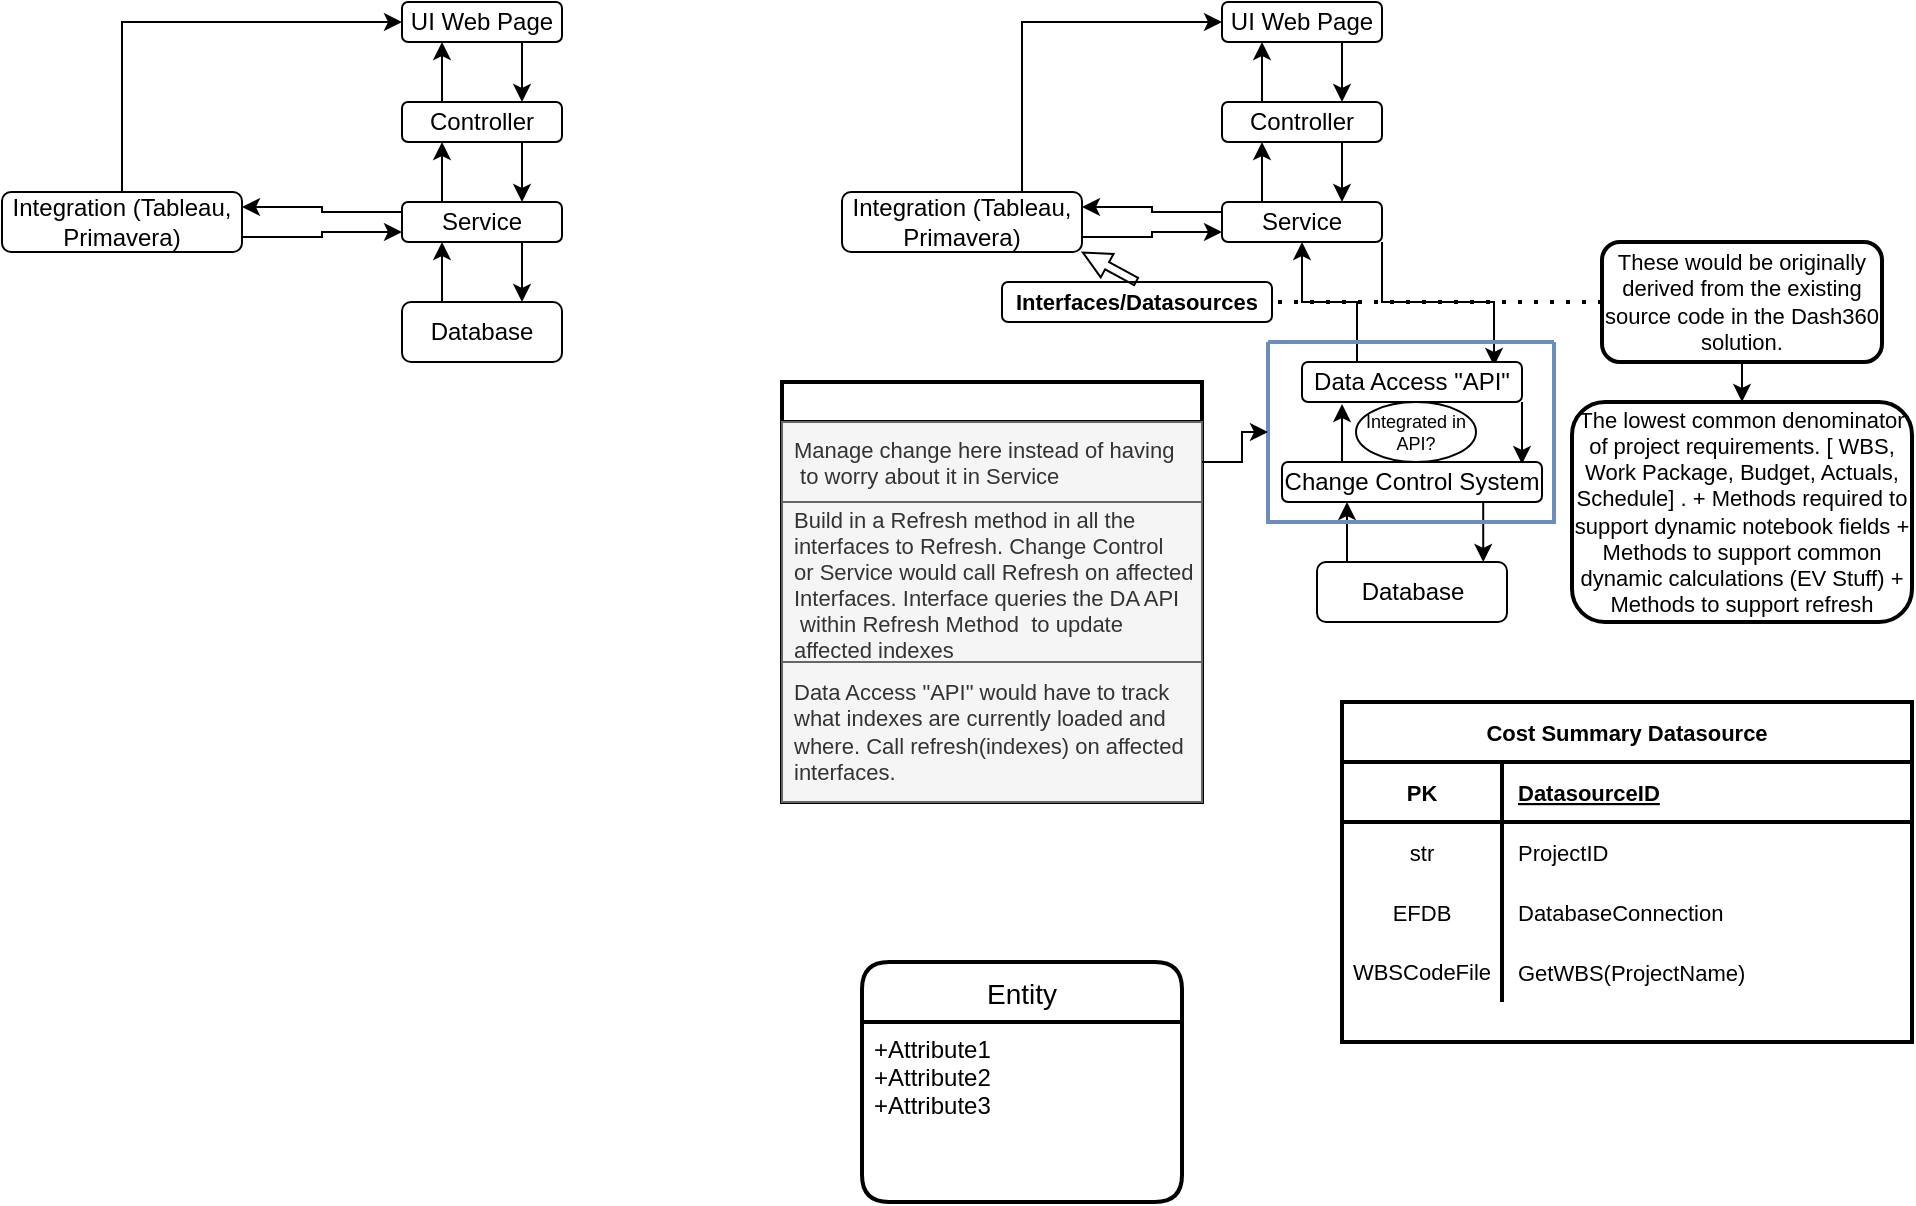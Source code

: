 <mxfile version="20.1.1" type="github">
  <diagram id="zAPG3s6eNBlKXScx0uPv" name="Page-1">
    <mxGraphModel dx="2035" dy="635" grid="1" gridSize="10" guides="1" tooltips="1" connect="1" arrows="1" fold="1" page="1" pageScale="1" pageWidth="850" pageHeight="1100" math="0" shadow="0">
      <root>
        <mxCell id="0" />
        <mxCell id="1" parent="0" />
        <mxCell id="6c2BMC_qpxblbNM1LoXK-9" style="edgeStyle=orthogonalEdgeStyle;rounded=0;orthogonalLoop=1;jettySize=auto;html=1;exitX=0.75;exitY=1;exitDx=0;exitDy=0;entryX=0.75;entryY=0;entryDx=0;entryDy=0;" edge="1" parent="1" source="6c2BMC_qpxblbNM1LoXK-1" target="6c2BMC_qpxblbNM1LoXK-6">
          <mxGeometry relative="1" as="geometry" />
        </mxCell>
        <mxCell id="6c2BMC_qpxblbNM1LoXK-1" value="UI Web Page" style="rounded=1;whiteSpace=wrap;html=1;" vertex="1" parent="1">
          <mxGeometry x="490" y="40" width="80" height="20" as="geometry" />
        </mxCell>
        <mxCell id="6c2BMC_qpxblbNM1LoXK-10" style="edgeStyle=orthogonalEdgeStyle;rounded=0;orthogonalLoop=1;jettySize=auto;html=1;exitX=0.75;exitY=1;exitDx=0;exitDy=0;entryX=0.75;entryY=0;entryDx=0;entryDy=0;" edge="1" parent="1" source="6c2BMC_qpxblbNM1LoXK-6" target="6c2BMC_qpxblbNM1LoXK-7">
          <mxGeometry relative="1" as="geometry" />
        </mxCell>
        <mxCell id="6c2BMC_qpxblbNM1LoXK-18" style="edgeStyle=orthogonalEdgeStyle;rounded=0;orthogonalLoop=1;jettySize=auto;html=1;exitX=0.25;exitY=0;exitDx=0;exitDy=0;entryX=0.25;entryY=1;entryDx=0;entryDy=0;" edge="1" parent="1" source="6c2BMC_qpxblbNM1LoXK-6" target="6c2BMC_qpxblbNM1LoXK-1">
          <mxGeometry relative="1" as="geometry" />
        </mxCell>
        <mxCell id="6c2BMC_qpxblbNM1LoXK-6" value="Controller" style="rounded=1;whiteSpace=wrap;html=1;" vertex="1" parent="1">
          <mxGeometry x="490" y="90" width="80" height="20" as="geometry" />
        </mxCell>
        <mxCell id="6c2BMC_qpxblbNM1LoXK-15" style="edgeStyle=orthogonalEdgeStyle;rounded=0;orthogonalLoop=1;jettySize=auto;html=1;exitX=0;exitY=0.25;exitDx=0;exitDy=0;entryX=1;entryY=0.25;entryDx=0;entryDy=0;" edge="1" parent="1" source="6c2BMC_qpxblbNM1LoXK-7" target="6c2BMC_qpxblbNM1LoXK-13">
          <mxGeometry relative="1" as="geometry" />
        </mxCell>
        <mxCell id="6c2BMC_qpxblbNM1LoXK-17" style="edgeStyle=orthogonalEdgeStyle;rounded=0;orthogonalLoop=1;jettySize=auto;html=1;exitX=0.25;exitY=0;exitDx=0;exitDy=0;entryX=0.25;entryY=1;entryDx=0;entryDy=0;" edge="1" parent="1" source="6c2BMC_qpxblbNM1LoXK-7" target="6c2BMC_qpxblbNM1LoXK-6">
          <mxGeometry relative="1" as="geometry" />
        </mxCell>
        <mxCell id="6c2BMC_qpxblbNM1LoXK-51" style="edgeStyle=orthogonalEdgeStyle;rounded=0;orthogonalLoop=1;jettySize=auto;html=1;exitX=1;exitY=1;exitDx=0;exitDy=0;entryX=0.873;entryY=0.1;entryDx=0;entryDy=0;entryPerimeter=0;fontSize=9;" edge="1" parent="1" source="6c2BMC_qpxblbNM1LoXK-7" target="6c2BMC_qpxblbNM1LoXK-21">
          <mxGeometry relative="1" as="geometry" />
        </mxCell>
        <mxCell id="6c2BMC_qpxblbNM1LoXK-7" value="Service" style="rounded=1;whiteSpace=wrap;html=1;" vertex="1" parent="1">
          <mxGeometry x="490" y="140" width="80" height="20" as="geometry" />
        </mxCell>
        <mxCell id="6c2BMC_qpxblbNM1LoXK-82" style="edgeStyle=orthogonalEdgeStyle;rounded=0;orthogonalLoop=1;jettySize=auto;html=1;exitX=0.25;exitY=0;exitDx=0;exitDy=0;entryX=0.25;entryY=1;entryDx=0;entryDy=0;fontSize=11;" edge="1" parent="1" source="6c2BMC_qpxblbNM1LoXK-11" target="6c2BMC_qpxblbNM1LoXK-22">
          <mxGeometry relative="1" as="geometry" />
        </mxCell>
        <mxCell id="6c2BMC_qpxblbNM1LoXK-11" value="Database" style="rounded=1;whiteSpace=wrap;html=1;" vertex="1" parent="1">
          <mxGeometry x="537.5" y="320" width="95" height="30" as="geometry" />
        </mxCell>
        <mxCell id="6c2BMC_qpxblbNM1LoXK-14" style="edgeStyle=orthogonalEdgeStyle;rounded=0;orthogonalLoop=1;jettySize=auto;html=1;exitX=1;exitY=0.75;exitDx=0;exitDy=0;entryX=0;entryY=0.75;entryDx=0;entryDy=0;" edge="1" parent="1" source="6c2BMC_qpxblbNM1LoXK-13" target="6c2BMC_qpxblbNM1LoXK-7">
          <mxGeometry relative="1" as="geometry" />
        </mxCell>
        <mxCell id="6c2BMC_qpxblbNM1LoXK-19" style="edgeStyle=orthogonalEdgeStyle;rounded=0;orthogonalLoop=1;jettySize=auto;html=1;exitX=0.75;exitY=0;exitDx=0;exitDy=0;entryX=0;entryY=0.5;entryDx=0;entryDy=0;" edge="1" parent="1" source="6c2BMC_qpxblbNM1LoXK-13" target="6c2BMC_qpxblbNM1LoXK-1">
          <mxGeometry relative="1" as="geometry" />
        </mxCell>
        <mxCell id="6c2BMC_qpxblbNM1LoXK-13" value="Integration (Tableau, Primavera)" style="rounded=1;whiteSpace=wrap;html=1;" vertex="1" parent="1">
          <mxGeometry x="300" y="135" width="120" height="30" as="geometry" />
        </mxCell>
        <mxCell id="6c2BMC_qpxblbNM1LoXK-53" style="edgeStyle=orthogonalEdgeStyle;rounded=0;orthogonalLoop=1;jettySize=auto;html=1;exitX=0.25;exitY=0;exitDx=0;exitDy=0;entryX=0.5;entryY=1;entryDx=0;entryDy=0;fontSize=9;" edge="1" parent="1" source="6c2BMC_qpxblbNM1LoXK-21" target="6c2BMC_qpxblbNM1LoXK-7">
          <mxGeometry relative="1" as="geometry" />
        </mxCell>
        <mxCell id="6c2BMC_qpxblbNM1LoXK-59" style="edgeStyle=orthogonalEdgeStyle;rounded=0;orthogonalLoop=1;jettySize=auto;html=1;exitX=1;exitY=1;exitDx=0;exitDy=0;entryX=0.923;entryY=0.05;entryDx=0;entryDy=0;entryPerimeter=0;fontSize=11;" edge="1" parent="1" source="6c2BMC_qpxblbNM1LoXK-21" target="6c2BMC_qpxblbNM1LoXK-22">
          <mxGeometry relative="1" as="geometry" />
        </mxCell>
        <mxCell id="6c2BMC_qpxblbNM1LoXK-21" value="Data Access &quot;API&quot;" style="rounded=1;whiteSpace=wrap;html=1;" vertex="1" parent="1">
          <mxGeometry x="530" y="220" width="110" height="20" as="geometry" />
        </mxCell>
        <mxCell id="6c2BMC_qpxblbNM1LoXK-60" style="edgeStyle=orthogonalEdgeStyle;rounded=0;orthogonalLoop=1;jettySize=auto;html=1;exitX=0.25;exitY=0;exitDx=0;exitDy=0;entryX=0.182;entryY=1.05;entryDx=0;entryDy=0;entryPerimeter=0;fontSize=11;" edge="1" parent="1" source="6c2BMC_qpxblbNM1LoXK-22" target="6c2BMC_qpxblbNM1LoXK-21">
          <mxGeometry relative="1" as="geometry" />
        </mxCell>
        <mxCell id="6c2BMC_qpxblbNM1LoXK-62" style="edgeStyle=orthogonalEdgeStyle;rounded=0;orthogonalLoop=1;jettySize=auto;html=1;exitX=0.75;exitY=1;exitDx=0;exitDy=0;entryX=0.875;entryY=0;entryDx=0;entryDy=0;entryPerimeter=0;fontSize=11;" edge="1" parent="1" source="6c2BMC_qpxblbNM1LoXK-22" target="6c2BMC_qpxblbNM1LoXK-11">
          <mxGeometry relative="1" as="geometry" />
        </mxCell>
        <mxCell id="6c2BMC_qpxblbNM1LoXK-22" value="Change Control System" style="rounded=1;whiteSpace=wrap;html=1;" vertex="1" parent="1">
          <mxGeometry x="520" y="270" width="130" height="20" as="geometry" />
        </mxCell>
        <mxCell id="6c2BMC_qpxblbNM1LoXK-27" style="edgeStyle=orthogonalEdgeStyle;rounded=0;orthogonalLoop=1;jettySize=auto;html=1;exitX=0.75;exitY=1;exitDx=0;exitDy=0;entryX=0.75;entryY=0;entryDx=0;entryDy=0;" edge="1" parent="1" source="6c2BMC_qpxblbNM1LoXK-28" target="6c2BMC_qpxblbNM1LoXK-31">
          <mxGeometry relative="1" as="geometry" />
        </mxCell>
        <mxCell id="6c2BMC_qpxblbNM1LoXK-28" value="UI Web Page" style="rounded=1;whiteSpace=wrap;html=1;" vertex="1" parent="1">
          <mxGeometry x="80" y="40" width="80" height="20" as="geometry" />
        </mxCell>
        <mxCell id="6c2BMC_qpxblbNM1LoXK-29" style="edgeStyle=orthogonalEdgeStyle;rounded=0;orthogonalLoop=1;jettySize=auto;html=1;exitX=0.75;exitY=1;exitDx=0;exitDy=0;entryX=0.75;entryY=0;entryDx=0;entryDy=0;" edge="1" parent="1" source="6c2BMC_qpxblbNM1LoXK-31" target="6c2BMC_qpxblbNM1LoXK-35">
          <mxGeometry relative="1" as="geometry" />
        </mxCell>
        <mxCell id="6c2BMC_qpxblbNM1LoXK-30" style="edgeStyle=orthogonalEdgeStyle;rounded=0;orthogonalLoop=1;jettySize=auto;html=1;exitX=0.25;exitY=0;exitDx=0;exitDy=0;entryX=0.25;entryY=1;entryDx=0;entryDy=0;" edge="1" parent="1" source="6c2BMC_qpxblbNM1LoXK-31" target="6c2BMC_qpxblbNM1LoXK-28">
          <mxGeometry relative="1" as="geometry" />
        </mxCell>
        <mxCell id="6c2BMC_qpxblbNM1LoXK-31" value="Controller" style="rounded=1;whiteSpace=wrap;html=1;" vertex="1" parent="1">
          <mxGeometry x="80" y="90" width="80" height="20" as="geometry" />
        </mxCell>
        <mxCell id="6c2BMC_qpxblbNM1LoXK-32" style="edgeStyle=orthogonalEdgeStyle;rounded=0;orthogonalLoop=1;jettySize=auto;html=1;exitX=0.75;exitY=1;exitDx=0;exitDy=0;entryX=0.75;entryY=0;entryDx=0;entryDy=0;" edge="1" parent="1" source="6c2BMC_qpxblbNM1LoXK-35" target="6c2BMC_qpxblbNM1LoXK-37">
          <mxGeometry relative="1" as="geometry" />
        </mxCell>
        <mxCell id="6c2BMC_qpxblbNM1LoXK-33" style="edgeStyle=orthogonalEdgeStyle;rounded=0;orthogonalLoop=1;jettySize=auto;html=1;exitX=0;exitY=0.25;exitDx=0;exitDy=0;entryX=1;entryY=0.25;entryDx=0;entryDy=0;" edge="1" parent="1" source="6c2BMC_qpxblbNM1LoXK-35" target="6c2BMC_qpxblbNM1LoXK-73">
          <mxGeometry relative="1" as="geometry">
            <mxPoint x="10" y="145" as="targetPoint" />
          </mxGeometry>
        </mxCell>
        <mxCell id="6c2BMC_qpxblbNM1LoXK-34" style="edgeStyle=orthogonalEdgeStyle;rounded=0;orthogonalLoop=1;jettySize=auto;html=1;exitX=0.25;exitY=0;exitDx=0;exitDy=0;entryX=0.25;entryY=1;entryDx=0;entryDy=0;" edge="1" parent="1" source="6c2BMC_qpxblbNM1LoXK-35" target="6c2BMC_qpxblbNM1LoXK-31">
          <mxGeometry relative="1" as="geometry" />
        </mxCell>
        <mxCell id="6c2BMC_qpxblbNM1LoXK-35" value="Service" style="rounded=1;whiteSpace=wrap;html=1;" vertex="1" parent="1">
          <mxGeometry x="80" y="140" width="80" height="20" as="geometry" />
        </mxCell>
        <mxCell id="6c2BMC_qpxblbNM1LoXK-36" style="edgeStyle=orthogonalEdgeStyle;rounded=0;orthogonalLoop=1;jettySize=auto;html=1;exitX=0.25;exitY=0;exitDx=0;exitDy=0;entryX=0.25;entryY=1;entryDx=0;entryDy=0;" edge="1" parent="1" source="6c2BMC_qpxblbNM1LoXK-37" target="6c2BMC_qpxblbNM1LoXK-35">
          <mxGeometry relative="1" as="geometry" />
        </mxCell>
        <mxCell id="6c2BMC_qpxblbNM1LoXK-37" value="Database" style="rounded=1;whiteSpace=wrap;html=1;" vertex="1" parent="1">
          <mxGeometry x="80" y="190" width="80" height="30" as="geometry" />
        </mxCell>
        <mxCell id="6c2BMC_qpxblbNM1LoXK-38" style="edgeStyle=orthogonalEdgeStyle;rounded=0;orthogonalLoop=1;jettySize=auto;html=1;exitX=1;exitY=0.75;exitDx=0;exitDy=0;entryX=0;entryY=0.75;entryDx=0;entryDy=0;" edge="1" parent="1" source="6c2BMC_qpxblbNM1LoXK-73" target="6c2BMC_qpxblbNM1LoXK-35">
          <mxGeometry relative="1" as="geometry">
            <mxPoint x="10" y="155" as="sourcePoint" />
          </mxGeometry>
        </mxCell>
        <mxCell id="6c2BMC_qpxblbNM1LoXK-39" style="edgeStyle=orthogonalEdgeStyle;rounded=0;orthogonalLoop=1;jettySize=auto;html=1;exitX=0.5;exitY=0;exitDx=0;exitDy=0;entryX=0;entryY=0.5;entryDx=0;entryDy=0;" edge="1" parent="1" source="6c2BMC_qpxblbNM1LoXK-73" target="6c2BMC_qpxblbNM1LoXK-28">
          <mxGeometry relative="1" as="geometry">
            <mxPoint x="-10" y="140" as="sourcePoint" />
          </mxGeometry>
        </mxCell>
        <mxCell id="6c2BMC_qpxblbNM1LoXK-45" value="Integrated in API?" style="ellipse;whiteSpace=wrap;html=1;fontSize=9;" vertex="1" parent="1">
          <mxGeometry x="557" y="240" width="60" height="30" as="geometry" />
        </mxCell>
        <mxCell id="6c2BMC_qpxblbNM1LoXK-57" value="" style="endArrow=none;dashed=1;html=1;dashPattern=1 3;strokeWidth=2;rounded=0;fontSize=9;" edge="1" parent="1">
          <mxGeometry width="50" height="50" relative="1" as="geometry">
            <mxPoint x="510" y="190" as="sourcePoint" />
            <mxPoint x="680" y="190" as="targetPoint" />
          </mxGeometry>
        </mxCell>
        <mxCell id="6c2BMC_qpxblbNM1LoXK-58" value="Interfaces/Datasources" style="rounded=1;whiteSpace=wrap;html=1;fontSize=11;fontStyle=1" vertex="1" parent="1">
          <mxGeometry x="380" y="180" width="135" height="20" as="geometry" />
        </mxCell>
        <mxCell id="6c2BMC_qpxblbNM1LoXK-66" value="" style="swimlane;startSize=0;fontSize=11;fillColor=#dae8fc;strokeColor=#6c8ebf;strokeWidth=2;" vertex="1" parent="1">
          <mxGeometry x="513" y="210" width="143" height="90" as="geometry" />
        </mxCell>
        <mxCell id="6c2BMC_qpxblbNM1LoXK-69" value="" style="swimlane;fontStyle=0;childLayout=stackLayout;horizontal=1;startSize=20;horizontalStack=0;resizeParent=1;resizeParentMax=0;resizeLast=0;collapsible=1;marginBottom=0;fontSize=11;strokeWidth=2;" vertex="1" parent="1">
          <mxGeometry x="270" y="230" width="210" height="210" as="geometry">
            <mxRectangle x="590" y="170" width="60" height="30" as="alternateBounds" />
          </mxGeometry>
        </mxCell>
        <mxCell id="6c2BMC_qpxblbNM1LoXK-70" value="Manage change here instead of having&#xa; to worry about it in Service" style="text;strokeColor=#666666;fillColor=#f5f5f5;align=left;verticalAlign=middle;spacingLeft=4;spacingRight=4;overflow=hidden;points=[[0,0.5],[1,0.5]];portConstraint=eastwest;rotatable=0;fontSize=11;fontColor=#333333;" vertex="1" parent="6c2BMC_qpxblbNM1LoXK-69">
          <mxGeometry y="20" width="210" height="40" as="geometry" />
        </mxCell>
        <mxCell id="6c2BMC_qpxblbNM1LoXK-79" value="Build in a Refresh method in all the &#xa;interfaces to Refresh. Change Control or Service would call Refresh on affected&#xa;Interfaces. Interface queries the DA API&#xa; within Refresh Method  to update affected indexes" style="text;strokeColor=#666666;fillColor=#f5f5f5;align=left;verticalAlign=middle;spacingLeft=4;spacingRight=4;overflow=hidden;points=[[0,0.5],[1,0.5]];portConstraint=eastwest;rotatable=0;fontSize=11;fontColor=#333333;whiteSpace=wrap;" vertex="1" parent="6c2BMC_qpxblbNM1LoXK-69">
          <mxGeometry y="60" width="210" height="80" as="geometry" />
        </mxCell>
        <mxCell id="6c2BMC_qpxblbNM1LoXK-77" value="Data Access &quot;API&quot; would have to track what indexes are currently loaded and where. Call refresh(indexes) on affected interfaces." style="text;align=left;verticalAlign=middle;spacingLeft=4;spacingRight=4;overflow=hidden;points=[[0,0.5],[1,0.5]];portConstraint=eastwest;rotatable=0;fontSize=11;whiteSpace=wrap;fillColor=#f5f5f5;fontColor=#333333;strokeColor=#666666;" vertex="1" parent="6c2BMC_qpxblbNM1LoXK-69">
          <mxGeometry y="140" width="210" height="70" as="geometry" />
        </mxCell>
        <mxCell id="6c2BMC_qpxblbNM1LoXK-73" value="Integration (Tableau, Primavera)" style="rounded=1;whiteSpace=wrap;html=1;" vertex="1" parent="1">
          <mxGeometry x="-120" y="135" width="120" height="30" as="geometry" />
        </mxCell>
        <mxCell id="6c2BMC_qpxblbNM1LoXK-80" style="edgeStyle=orthogonalEdgeStyle;rounded=0;orthogonalLoop=1;jettySize=auto;html=1;exitX=1;exitY=0.5;exitDx=0;exitDy=0;fontSize=11;" edge="1" parent="1" source="6c2BMC_qpxblbNM1LoXK-70" target="6c2BMC_qpxblbNM1LoXK-66">
          <mxGeometry relative="1" as="geometry" />
        </mxCell>
        <mxCell id="6c2BMC_qpxblbNM1LoXK-94" value="" style="edgeStyle=orthogonalEdgeStyle;rounded=0;orthogonalLoop=1;jettySize=auto;html=1;fontSize=11;" edge="1" parent="1" source="6c2BMC_qpxblbNM1LoXK-89" target="6c2BMC_qpxblbNM1LoXK-93">
          <mxGeometry relative="1" as="geometry" />
        </mxCell>
        <mxCell id="6c2BMC_qpxblbNM1LoXK-89" value="These would be originally derived from the existing source code in the Dash360 solution." style="rounded=1;whiteSpace=wrap;html=1;fontSize=11;strokeWidth=2;" vertex="1" parent="1">
          <mxGeometry x="680" y="160" width="140" height="60" as="geometry" />
        </mxCell>
        <mxCell id="6c2BMC_qpxblbNM1LoXK-92" value="" style="shape=flexArrow;endArrow=classic;html=1;rounded=0;fontSize=11;entryX=1;entryY=1;entryDx=0;entryDy=0;exitX=0.5;exitY=0;exitDx=0;exitDy=0;width=4.167;endSize=4.267;endWidth=8.194;" edge="1" parent="1" source="6c2BMC_qpxblbNM1LoXK-58" target="6c2BMC_qpxblbNM1LoXK-13">
          <mxGeometry width="50" height="50" relative="1" as="geometry">
            <mxPoint x="400" y="290" as="sourcePoint" />
            <mxPoint x="450" y="240" as="targetPoint" />
          </mxGeometry>
        </mxCell>
        <mxCell id="6c2BMC_qpxblbNM1LoXK-93" value="The lowest common denominator of project requirements. [ WBS, Work Package, Budget, Actuals, Schedule] . + Methods required to support dynamic notebook fields + Methods to support common dynamic calculations (EV Stuff) + Methods to support refresh" style="rounded=1;whiteSpace=wrap;html=1;fontSize=11;strokeWidth=2;" vertex="1" parent="1">
          <mxGeometry x="665" y="240" width="170" height="110" as="geometry" />
        </mxCell>
        <mxCell id="6c2BMC_qpxblbNM1LoXK-108" value="Cost Summary Datasource" style="shape=table;startSize=30;container=1;collapsible=1;childLayout=tableLayout;fixedRows=1;rowLines=0;fontStyle=1;align=center;resizeLast=1;fontSize=11;strokeWidth=2;" vertex="1" parent="1">
          <mxGeometry x="550" y="390" width="285" height="170" as="geometry" />
        </mxCell>
        <mxCell id="6c2BMC_qpxblbNM1LoXK-109" value="" style="shape=tableRow;horizontal=0;startSize=0;swimlaneHead=0;swimlaneBody=0;fillColor=none;collapsible=0;dropTarget=0;points=[[0,0.5],[1,0.5]];portConstraint=eastwest;top=0;left=0;right=0;bottom=1;fontSize=11;strokeWidth=2;" vertex="1" parent="6c2BMC_qpxblbNM1LoXK-108">
          <mxGeometry y="30" width="285" height="30" as="geometry" />
        </mxCell>
        <mxCell id="6c2BMC_qpxblbNM1LoXK-110" value="PK" style="shape=partialRectangle;connectable=0;fillColor=none;top=0;left=0;bottom=0;right=0;fontStyle=1;overflow=hidden;fontSize=11;strokeWidth=2;" vertex="1" parent="6c2BMC_qpxblbNM1LoXK-109">
          <mxGeometry width="80" height="30" as="geometry">
            <mxRectangle width="80" height="30" as="alternateBounds" />
          </mxGeometry>
        </mxCell>
        <mxCell id="6c2BMC_qpxblbNM1LoXK-111" value="DatasourceID" style="shape=partialRectangle;connectable=0;fillColor=none;top=0;left=0;bottom=0;right=0;align=left;spacingLeft=6;fontStyle=5;overflow=hidden;fontSize=11;strokeWidth=2;" vertex="1" parent="6c2BMC_qpxblbNM1LoXK-109">
          <mxGeometry x="80" width="205" height="30" as="geometry">
            <mxRectangle width="205" height="30" as="alternateBounds" />
          </mxGeometry>
        </mxCell>
        <mxCell id="6c2BMC_qpxblbNM1LoXK-112" value="" style="shape=tableRow;horizontal=0;startSize=0;swimlaneHead=0;swimlaneBody=0;fillColor=none;collapsible=0;dropTarget=0;points=[[0,0.5],[1,0.5]];portConstraint=eastwest;top=0;left=0;right=0;bottom=0;fontSize=11;strokeWidth=2;" vertex="1" parent="6c2BMC_qpxblbNM1LoXK-108">
          <mxGeometry y="60" width="285" height="30" as="geometry" />
        </mxCell>
        <mxCell id="6c2BMC_qpxblbNM1LoXK-113" value="str" style="shape=partialRectangle;connectable=0;fillColor=none;top=0;left=0;bottom=0;right=0;editable=1;overflow=hidden;fontSize=11;strokeWidth=2;" vertex="1" parent="6c2BMC_qpxblbNM1LoXK-112">
          <mxGeometry width="80" height="30" as="geometry">
            <mxRectangle width="80" height="30" as="alternateBounds" />
          </mxGeometry>
        </mxCell>
        <mxCell id="6c2BMC_qpxblbNM1LoXK-114" value="ProjectID" style="shape=partialRectangle;connectable=0;fillColor=none;top=0;left=0;bottom=0;right=0;align=left;spacingLeft=6;overflow=hidden;fontSize=11;strokeWidth=2;" vertex="1" parent="6c2BMC_qpxblbNM1LoXK-112">
          <mxGeometry x="80" width="205" height="30" as="geometry">
            <mxRectangle width="205" height="30" as="alternateBounds" />
          </mxGeometry>
        </mxCell>
        <mxCell id="6c2BMC_qpxblbNM1LoXK-124" value="" style="shape=tableRow;horizontal=0;startSize=0;swimlaneHead=0;swimlaneBody=0;fillColor=none;collapsible=0;dropTarget=0;points=[[0,0.5],[1,0.5]];portConstraint=eastwest;top=0;left=0;right=0;bottom=0;fontSize=11;strokeWidth=2;" vertex="1" parent="6c2BMC_qpxblbNM1LoXK-108">
          <mxGeometry y="90" width="285" height="30" as="geometry" />
        </mxCell>
        <mxCell id="6c2BMC_qpxblbNM1LoXK-125" value="EFDB" style="shape=partialRectangle;connectable=0;fillColor=none;top=0;left=0;bottom=0;right=0;editable=1;overflow=hidden;fontSize=11;strokeWidth=2;" vertex="1" parent="6c2BMC_qpxblbNM1LoXK-124">
          <mxGeometry width="80" height="30" as="geometry">
            <mxRectangle width="80" height="30" as="alternateBounds" />
          </mxGeometry>
        </mxCell>
        <mxCell id="6c2BMC_qpxblbNM1LoXK-126" value="DatabaseConnection" style="shape=partialRectangle;connectable=0;fillColor=none;top=0;left=0;bottom=0;right=0;align=left;spacingLeft=6;overflow=hidden;fontSize=11;strokeWidth=2;" vertex="1" parent="6c2BMC_qpxblbNM1LoXK-124">
          <mxGeometry x="80" width="205" height="30" as="geometry">
            <mxRectangle width="205" height="30" as="alternateBounds" />
          </mxGeometry>
        </mxCell>
        <mxCell id="6c2BMC_qpxblbNM1LoXK-118" value="" style="shape=tableRow;horizontal=0;startSize=0;swimlaneHead=0;swimlaneBody=0;fillColor=none;collapsible=0;dropTarget=0;points=[[0,0.5],[1,0.5]];portConstraint=eastwest;top=0;left=0;right=0;bottom=0;fontSize=11;strokeWidth=2;" vertex="1" parent="6c2BMC_qpxblbNM1LoXK-108">
          <mxGeometry y="120" width="285" height="30" as="geometry" />
        </mxCell>
        <mxCell id="6c2BMC_qpxblbNM1LoXK-119" value="WBSCodeFile" style="shape=partialRectangle;connectable=0;fillColor=none;top=0;left=0;bottom=0;right=0;editable=1;overflow=hidden;fontSize=11;strokeWidth=2;whiteSpace=wrap;" vertex="1" parent="6c2BMC_qpxblbNM1LoXK-118">
          <mxGeometry width="80" height="30" as="geometry">
            <mxRectangle width="80" height="30" as="alternateBounds" />
          </mxGeometry>
        </mxCell>
        <mxCell id="6c2BMC_qpxblbNM1LoXK-120" value="GetWBS(ProjectName)" style="shape=partialRectangle;connectable=0;fillColor=none;top=0;left=0;bottom=0;right=0;align=left;spacingLeft=6;overflow=hidden;fontSize=11;strokeWidth=2;" vertex="1" parent="6c2BMC_qpxblbNM1LoXK-118">
          <mxGeometry x="80" width="205" height="30" as="geometry">
            <mxRectangle width="205" height="30" as="alternateBounds" />
          </mxGeometry>
        </mxCell>
        <mxCell id="6c2BMC_qpxblbNM1LoXK-127" value="Entity" style="swimlane;childLayout=stackLayout;horizontal=1;startSize=30;horizontalStack=0;rounded=1;fontSize=14;fontStyle=0;strokeWidth=2;resizeParent=0;resizeLast=1;shadow=0;dashed=0;align=center;" vertex="1" parent="1">
          <mxGeometry x="310" y="520" width="160" height="120" as="geometry" />
        </mxCell>
        <mxCell id="6c2BMC_qpxblbNM1LoXK-128" value="+Attribute1&#xa;+Attribute2&#xa;+Attribute3" style="align=left;strokeColor=none;fillColor=none;spacingLeft=4;fontSize=12;verticalAlign=top;resizable=0;rotatable=0;part=1;" vertex="1" parent="6c2BMC_qpxblbNM1LoXK-127">
          <mxGeometry y="30" width="160" height="90" as="geometry" />
        </mxCell>
      </root>
    </mxGraphModel>
  </diagram>
</mxfile>
